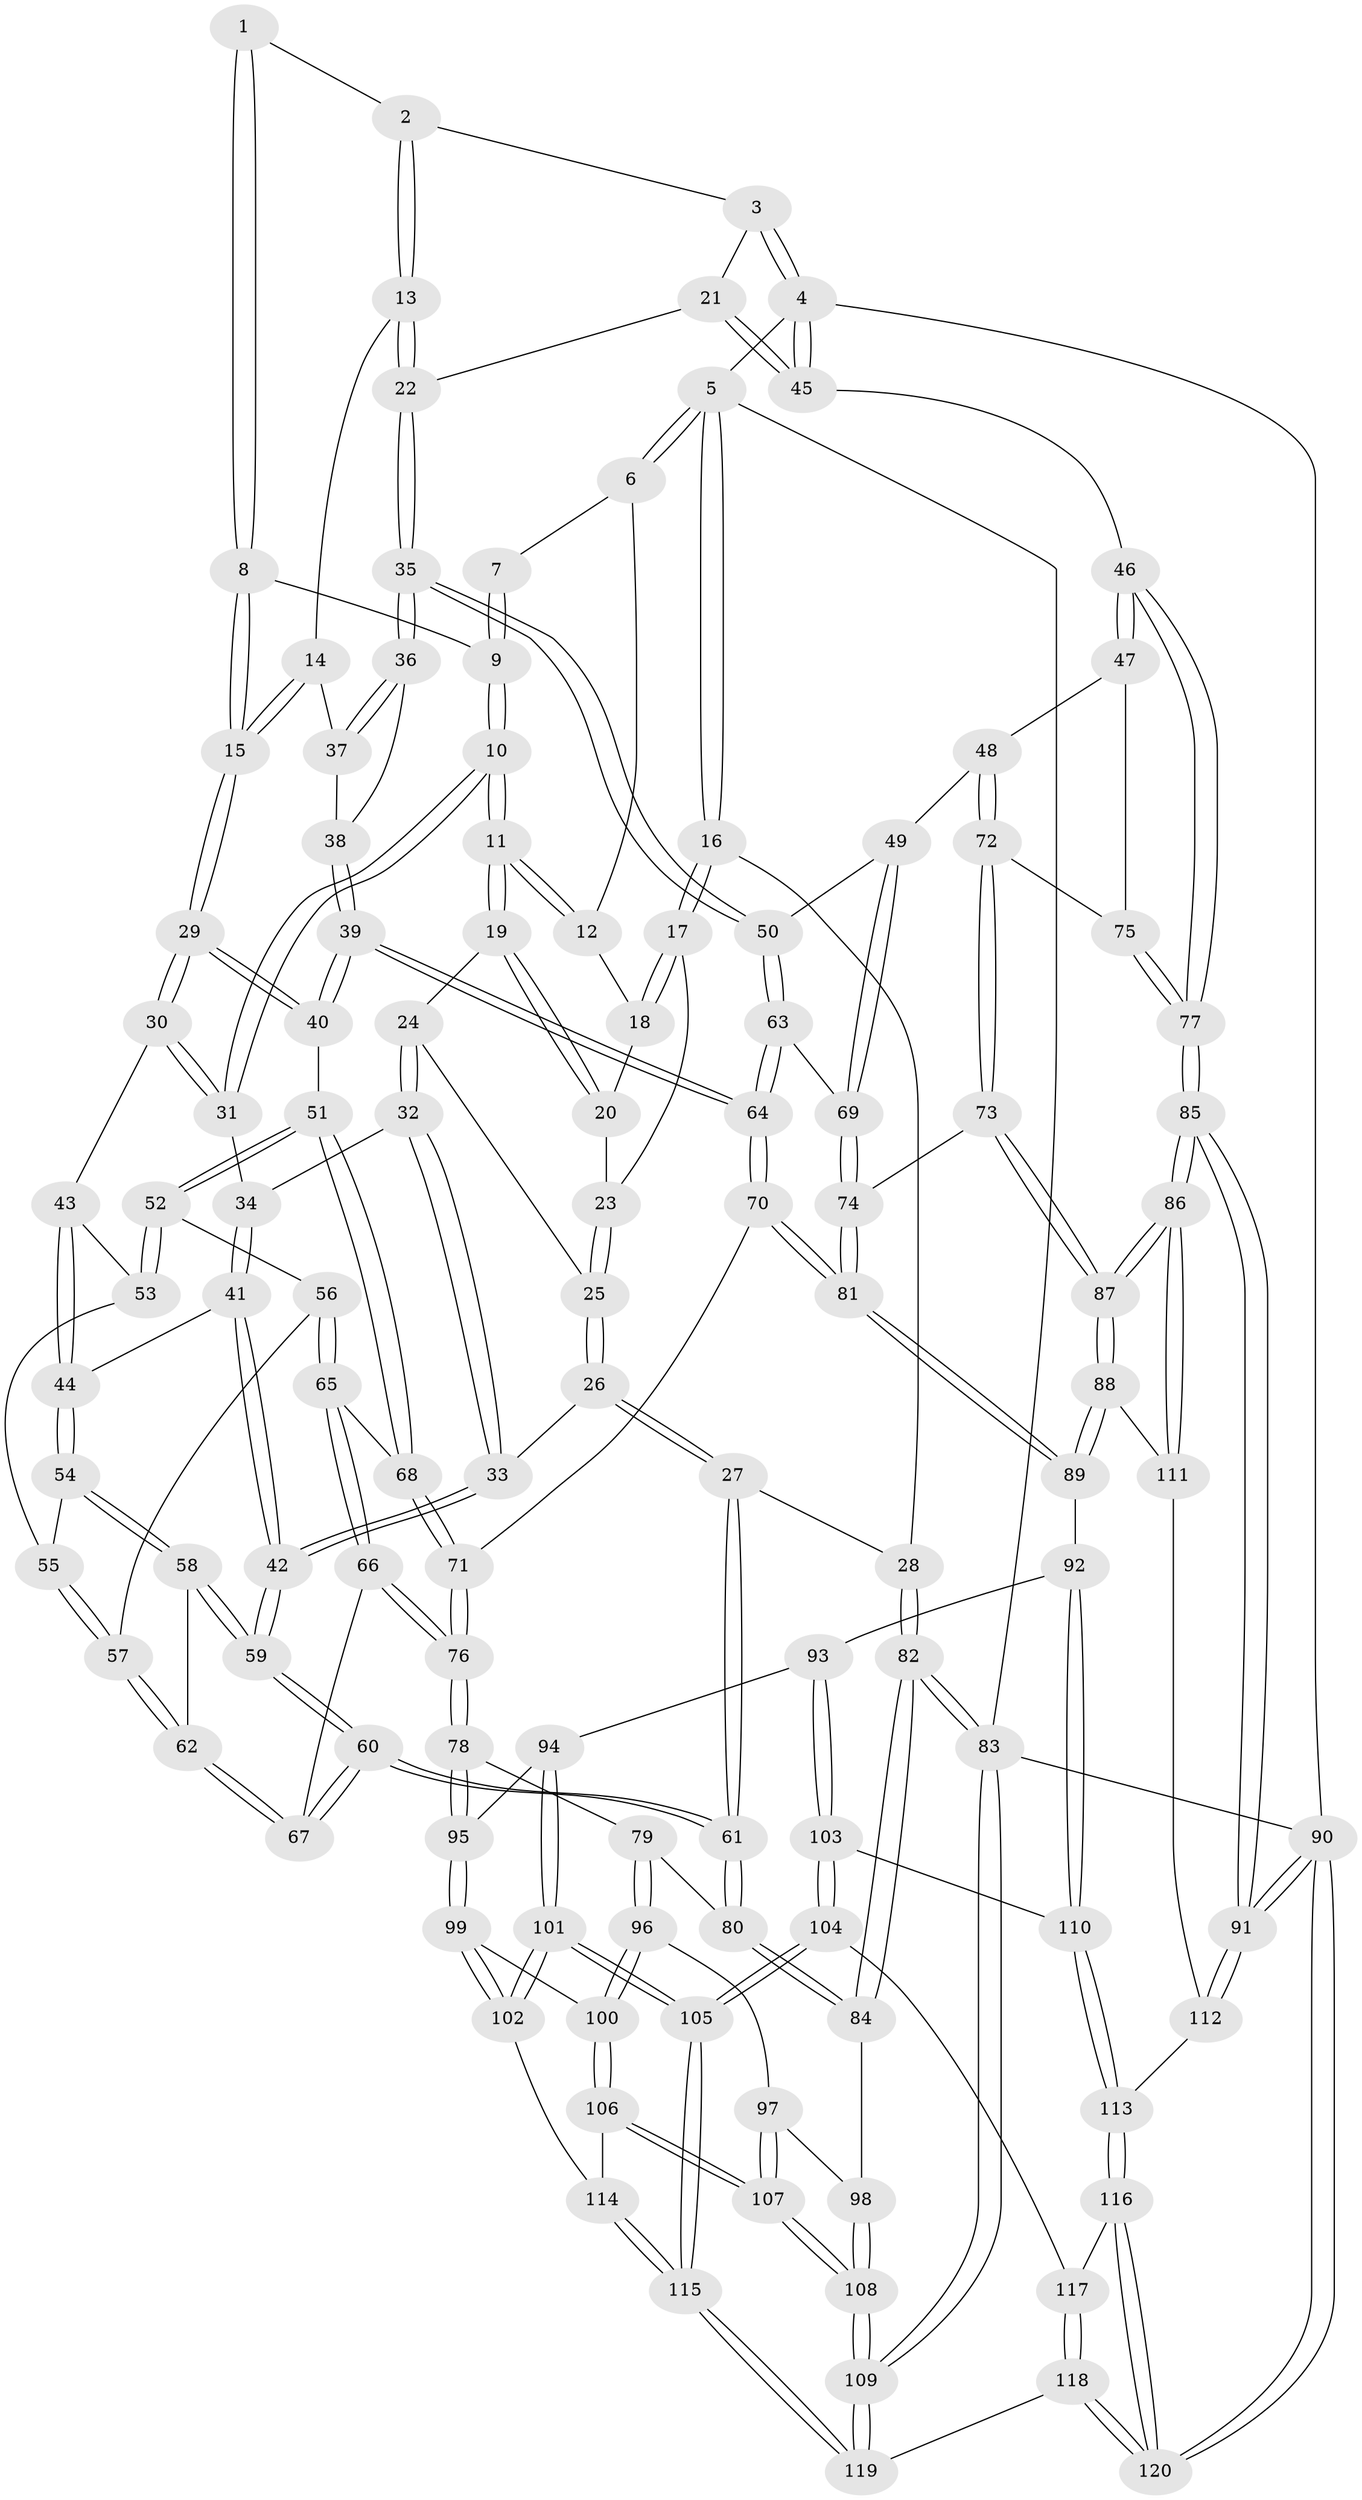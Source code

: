 // coarse degree distribution, {3: 0.17142857142857143, 4: 0.44285714285714284, 6: 0.1, 5: 0.2857142857142857}
// Generated by graph-tools (version 1.1) at 2025/42/03/06/25 10:42:33]
// undirected, 120 vertices, 297 edges
graph export_dot {
graph [start="1"]
  node [color=gray90,style=filled];
  1 [pos="+0.613545912736846+0"];
  2 [pos="+0.6796955653971973+0"];
  3 [pos="+1+0"];
  4 [pos="+1+0"];
  5 [pos="+0+0"];
  6 [pos="+0.2353456498206671+0"];
  7 [pos="+0.3360461022036589+0"];
  8 [pos="+0.49755444154678596+0.14356178207488193"];
  9 [pos="+0.4014094687682252+0.1136968676291908"];
  10 [pos="+0.34377643297278065+0.1992718832009518"];
  11 [pos="+0.3135209027078836+0.18336517747651707"];
  12 [pos="+0.21685154348400282+0"];
  13 [pos="+0.7271079382658756+0.08596699315191583"];
  14 [pos="+0.5981860955190718+0.19114622094809516"];
  15 [pos="+0.5648606495706888+0.20422136045378253"];
  16 [pos="+0+0.08033460660977737"];
  17 [pos="+0.05270603343526226+0.13998434515582853"];
  18 [pos="+0.19745728362192727+0"];
  19 [pos="+0.20491282500933983+0.14994411102692162"];
  20 [pos="+0.19710834790122592+0.11754854595484467"];
  21 [pos="+0.8628514125524357+0.20558728271786672"];
  22 [pos="+0.8607050624458205+0.20612594757473823"];
  23 [pos="+0.061192430868048764+0.14536953919106457"];
  24 [pos="+0.1867444558271194+0.1812054019262719"];
  25 [pos="+0.08589209651986957+0.17329306070558306"];
  26 [pos="+0.10525334504797425+0.3080786334512041"];
  27 [pos="+0+0.3230563343863396"];
  28 [pos="+0+0.3178790159086774"];
  29 [pos="+0.522812814295809+0.286023113325714"];
  30 [pos="+0.42144498779624007+0.2948196242453479"];
  31 [pos="+0.3439794257922176+0.20202480949294313"];
  32 [pos="+0.18018343484215296+0.23113654254217128"];
  33 [pos="+0.11924625549098802+0.3109606619330329"];
  34 [pos="+0.2812050444039812+0.2638112708873588"];
  35 [pos="+0.8291432348111201+0.310207955595097"];
  36 [pos="+0.8129059509035952+0.31185579805075064"];
  37 [pos="+0.6620276167432919+0.2775058590363684"];
  38 [pos="+0.6474431476639434+0.36179777667659974"];
  39 [pos="+0.5868874037054855+0.4091338233723454"];
  40 [pos="+0.5762054792856602+0.39974847069867137"];
  41 [pos="+0.26607069647634063+0.3281696529717615"];
  42 [pos="+0.16353062212467392+0.3584275383722383"];
  43 [pos="+0.41829410665863265+0.3002684436614864"];
  44 [pos="+0.2904131482673522+0.34693607193260706"];
  45 [pos="+1+0.22140522165786333"];
  46 [pos="+1+0.4609981212790428"];
  47 [pos="+0.9699258890240864+0.4382835253530492"];
  48 [pos="+0.9045786192024563+0.4168700813436304"];
  49 [pos="+0.8860878370312806+0.4022047064207109"];
  50 [pos="+0.8334240159189185+0.3354815419938198"];
  51 [pos="+0.45280504000074717+0.43118669598372056"];
  52 [pos="+0.45212531183961546+0.43084274325438154"];
  53 [pos="+0.41419105716034316+0.32021553663941127"];
  54 [pos="+0.3019672152400989+0.3758751145684348"];
  55 [pos="+0.39585341505231686+0.35107843205047773"];
  56 [pos="+0.4040314472400553+0.4334436102330862"];
  57 [pos="+0.36693559290846706+0.4186211371903461"];
  58 [pos="+0.3048143420407187+0.3873302046809906"];
  59 [pos="+0.17722461067767514+0.4837490833477252"];
  60 [pos="+0.17399425176437203+0.5182725919676462"];
  61 [pos="+0.16739992253489966+0.5280515844822166"];
  62 [pos="+0.3438039334428008+0.4274392446672813"];
  63 [pos="+0.7269258287195741+0.4678643423876608"];
  64 [pos="+0.6161987367920375+0.48777294517029696"];
  65 [pos="+0.4021861008590717+0.4661382952396935"];
  66 [pos="+0.35823024878071874+0.5250976893931985"];
  67 [pos="+0.32045545431165195+0.495138891973687"];
  68 [pos="+0.44968007156730433+0.5068886555470319"];
  69 [pos="+0.7955080487247229+0.5350920239466901"];
  70 [pos="+0.6006227380551719+0.5369415102378652"];
  71 [pos="+0.46096755427652136+0.5917377358396747"];
  72 [pos="+0.8624013186925105+0.589849728648413"];
  73 [pos="+0.8532874960084199+0.6060970746765411"];
  74 [pos="+0.8238846351579965+0.6007230313051923"];
  75 [pos="+0.9297718966954474+0.5366437838488322"];
  76 [pos="+0.4343754337282866+0.6141248233635029"];
  77 [pos="+1+0.6262147095449305"];
  78 [pos="+0.42130048096149336+0.6478012347230299"];
  79 [pos="+0.24508580263196864+0.6534414086431487"];
  80 [pos="+0.1475709461554272+0.5678704141311938"];
  81 [pos="+0.6882799328315713+0.6692520318392067"];
  82 [pos="+0+0.6220773459929543"];
  83 [pos="+0+1"];
  84 [pos="+0+0.6416523945126816"];
  85 [pos="+1+0.8503084619097327"];
  86 [pos="+1+0.8112237615969264"];
  87 [pos="+1+0.7920057747227226"];
  88 [pos="+0.7070886307457976+0.7663261833983377"];
  89 [pos="+0.6774849607248943+0.737733414528478"];
  90 [pos="+1+1"];
  91 [pos="+1+1"];
  92 [pos="+0.6231486441134609+0.7605828455834942"];
  93 [pos="+0.4967635496914709+0.7232481712292033"];
  94 [pos="+0.48367570788848147+0.7162201366085814"];
  95 [pos="+0.42656723614614583+0.6657937725017296"];
  96 [pos="+0.23809007471574387+0.7547603922735611"];
  97 [pos="+0.14890090651556187+0.7815356643325347"];
  98 [pos="+0+0.6560773040051102"];
  99 [pos="+0.34450910301566734+0.8356196694975365"];
  100 [pos="+0.24648132647815194+0.767105804796803"];
  101 [pos="+0.43839898895435486+0.9013633875136494"];
  102 [pos="+0.3478580396153952+0.8520303076910547"];
  103 [pos="+0.5046943970040848+0.9021592607984561"];
  104 [pos="+0.5043676036223331+0.9023860767319208"];
  105 [pos="+0.4495227605548561+0.9108724734909031"];
  106 [pos="+0.16797481097581649+0.9330678062855704"];
  107 [pos="+0.1459588296527452+0.9438850411461127"];
  108 [pos="+0.11525255353498916+0.9755620871864965"];
  109 [pos="+0+1"];
  110 [pos="+0.5657494771019267+0.8748710789139315"];
  111 [pos="+0.7361101052802719+0.9175816515619941"];
  112 [pos="+0.7289014493665181+0.9359034880066023"];
  113 [pos="+0.7004312429971384+0.9791390414392204"];
  114 [pos="+0.2941757267425813+0.9028429089041418"];
  115 [pos="+0.3808695420223165+1"];
  116 [pos="+0.6874197756736629+1"];
  117 [pos="+0.5150587325556473+0.9204919924535114"];
  118 [pos="+0.5966079181615006+1"];
  119 [pos="+0.37905012782590725+1"];
  120 [pos="+0.6888676609906679+1"];
  1 -- 2;
  1 -- 8;
  1 -- 8;
  2 -- 3;
  2 -- 13;
  2 -- 13;
  3 -- 4;
  3 -- 4;
  3 -- 21;
  4 -- 5;
  4 -- 45;
  4 -- 45;
  4 -- 90;
  5 -- 6;
  5 -- 6;
  5 -- 16;
  5 -- 16;
  5 -- 83;
  6 -- 7;
  6 -- 12;
  7 -- 9;
  7 -- 9;
  8 -- 9;
  8 -- 15;
  8 -- 15;
  9 -- 10;
  9 -- 10;
  10 -- 11;
  10 -- 11;
  10 -- 31;
  10 -- 31;
  11 -- 12;
  11 -- 12;
  11 -- 19;
  11 -- 19;
  12 -- 18;
  13 -- 14;
  13 -- 22;
  13 -- 22;
  14 -- 15;
  14 -- 15;
  14 -- 37;
  15 -- 29;
  15 -- 29;
  16 -- 17;
  16 -- 17;
  16 -- 28;
  17 -- 18;
  17 -- 18;
  17 -- 23;
  18 -- 20;
  19 -- 20;
  19 -- 20;
  19 -- 24;
  20 -- 23;
  21 -- 22;
  21 -- 45;
  21 -- 45;
  22 -- 35;
  22 -- 35;
  23 -- 25;
  23 -- 25;
  24 -- 25;
  24 -- 32;
  24 -- 32;
  25 -- 26;
  25 -- 26;
  26 -- 27;
  26 -- 27;
  26 -- 33;
  27 -- 28;
  27 -- 61;
  27 -- 61;
  28 -- 82;
  28 -- 82;
  29 -- 30;
  29 -- 30;
  29 -- 40;
  29 -- 40;
  30 -- 31;
  30 -- 31;
  30 -- 43;
  31 -- 34;
  32 -- 33;
  32 -- 33;
  32 -- 34;
  33 -- 42;
  33 -- 42;
  34 -- 41;
  34 -- 41;
  35 -- 36;
  35 -- 36;
  35 -- 50;
  35 -- 50;
  36 -- 37;
  36 -- 37;
  36 -- 38;
  37 -- 38;
  38 -- 39;
  38 -- 39;
  39 -- 40;
  39 -- 40;
  39 -- 64;
  39 -- 64;
  40 -- 51;
  41 -- 42;
  41 -- 42;
  41 -- 44;
  42 -- 59;
  42 -- 59;
  43 -- 44;
  43 -- 44;
  43 -- 53;
  44 -- 54;
  44 -- 54;
  45 -- 46;
  46 -- 47;
  46 -- 47;
  46 -- 77;
  46 -- 77;
  47 -- 48;
  47 -- 75;
  48 -- 49;
  48 -- 72;
  48 -- 72;
  49 -- 50;
  49 -- 69;
  49 -- 69;
  50 -- 63;
  50 -- 63;
  51 -- 52;
  51 -- 52;
  51 -- 68;
  51 -- 68;
  52 -- 53;
  52 -- 53;
  52 -- 56;
  53 -- 55;
  54 -- 55;
  54 -- 58;
  54 -- 58;
  55 -- 57;
  55 -- 57;
  56 -- 57;
  56 -- 65;
  56 -- 65;
  57 -- 62;
  57 -- 62;
  58 -- 59;
  58 -- 59;
  58 -- 62;
  59 -- 60;
  59 -- 60;
  60 -- 61;
  60 -- 61;
  60 -- 67;
  60 -- 67;
  61 -- 80;
  61 -- 80;
  62 -- 67;
  62 -- 67;
  63 -- 64;
  63 -- 64;
  63 -- 69;
  64 -- 70;
  64 -- 70;
  65 -- 66;
  65 -- 66;
  65 -- 68;
  66 -- 67;
  66 -- 76;
  66 -- 76;
  68 -- 71;
  68 -- 71;
  69 -- 74;
  69 -- 74;
  70 -- 71;
  70 -- 81;
  70 -- 81;
  71 -- 76;
  71 -- 76;
  72 -- 73;
  72 -- 73;
  72 -- 75;
  73 -- 74;
  73 -- 87;
  73 -- 87;
  74 -- 81;
  74 -- 81;
  75 -- 77;
  75 -- 77;
  76 -- 78;
  76 -- 78;
  77 -- 85;
  77 -- 85;
  78 -- 79;
  78 -- 95;
  78 -- 95;
  79 -- 80;
  79 -- 96;
  79 -- 96;
  80 -- 84;
  80 -- 84;
  81 -- 89;
  81 -- 89;
  82 -- 83;
  82 -- 83;
  82 -- 84;
  82 -- 84;
  83 -- 109;
  83 -- 109;
  83 -- 90;
  84 -- 98;
  85 -- 86;
  85 -- 86;
  85 -- 91;
  85 -- 91;
  86 -- 87;
  86 -- 87;
  86 -- 111;
  86 -- 111;
  87 -- 88;
  87 -- 88;
  88 -- 89;
  88 -- 89;
  88 -- 111;
  89 -- 92;
  90 -- 91;
  90 -- 91;
  90 -- 120;
  90 -- 120;
  91 -- 112;
  91 -- 112;
  92 -- 93;
  92 -- 110;
  92 -- 110;
  93 -- 94;
  93 -- 103;
  93 -- 103;
  94 -- 95;
  94 -- 101;
  94 -- 101;
  95 -- 99;
  95 -- 99;
  96 -- 97;
  96 -- 100;
  96 -- 100;
  97 -- 98;
  97 -- 107;
  97 -- 107;
  98 -- 108;
  98 -- 108;
  99 -- 100;
  99 -- 102;
  99 -- 102;
  100 -- 106;
  100 -- 106;
  101 -- 102;
  101 -- 102;
  101 -- 105;
  101 -- 105;
  102 -- 114;
  103 -- 104;
  103 -- 104;
  103 -- 110;
  104 -- 105;
  104 -- 105;
  104 -- 117;
  105 -- 115;
  105 -- 115;
  106 -- 107;
  106 -- 107;
  106 -- 114;
  107 -- 108;
  107 -- 108;
  108 -- 109;
  108 -- 109;
  109 -- 119;
  109 -- 119;
  110 -- 113;
  110 -- 113;
  111 -- 112;
  112 -- 113;
  113 -- 116;
  113 -- 116;
  114 -- 115;
  114 -- 115;
  115 -- 119;
  115 -- 119;
  116 -- 117;
  116 -- 120;
  116 -- 120;
  117 -- 118;
  117 -- 118;
  118 -- 119;
  118 -- 120;
  118 -- 120;
}
